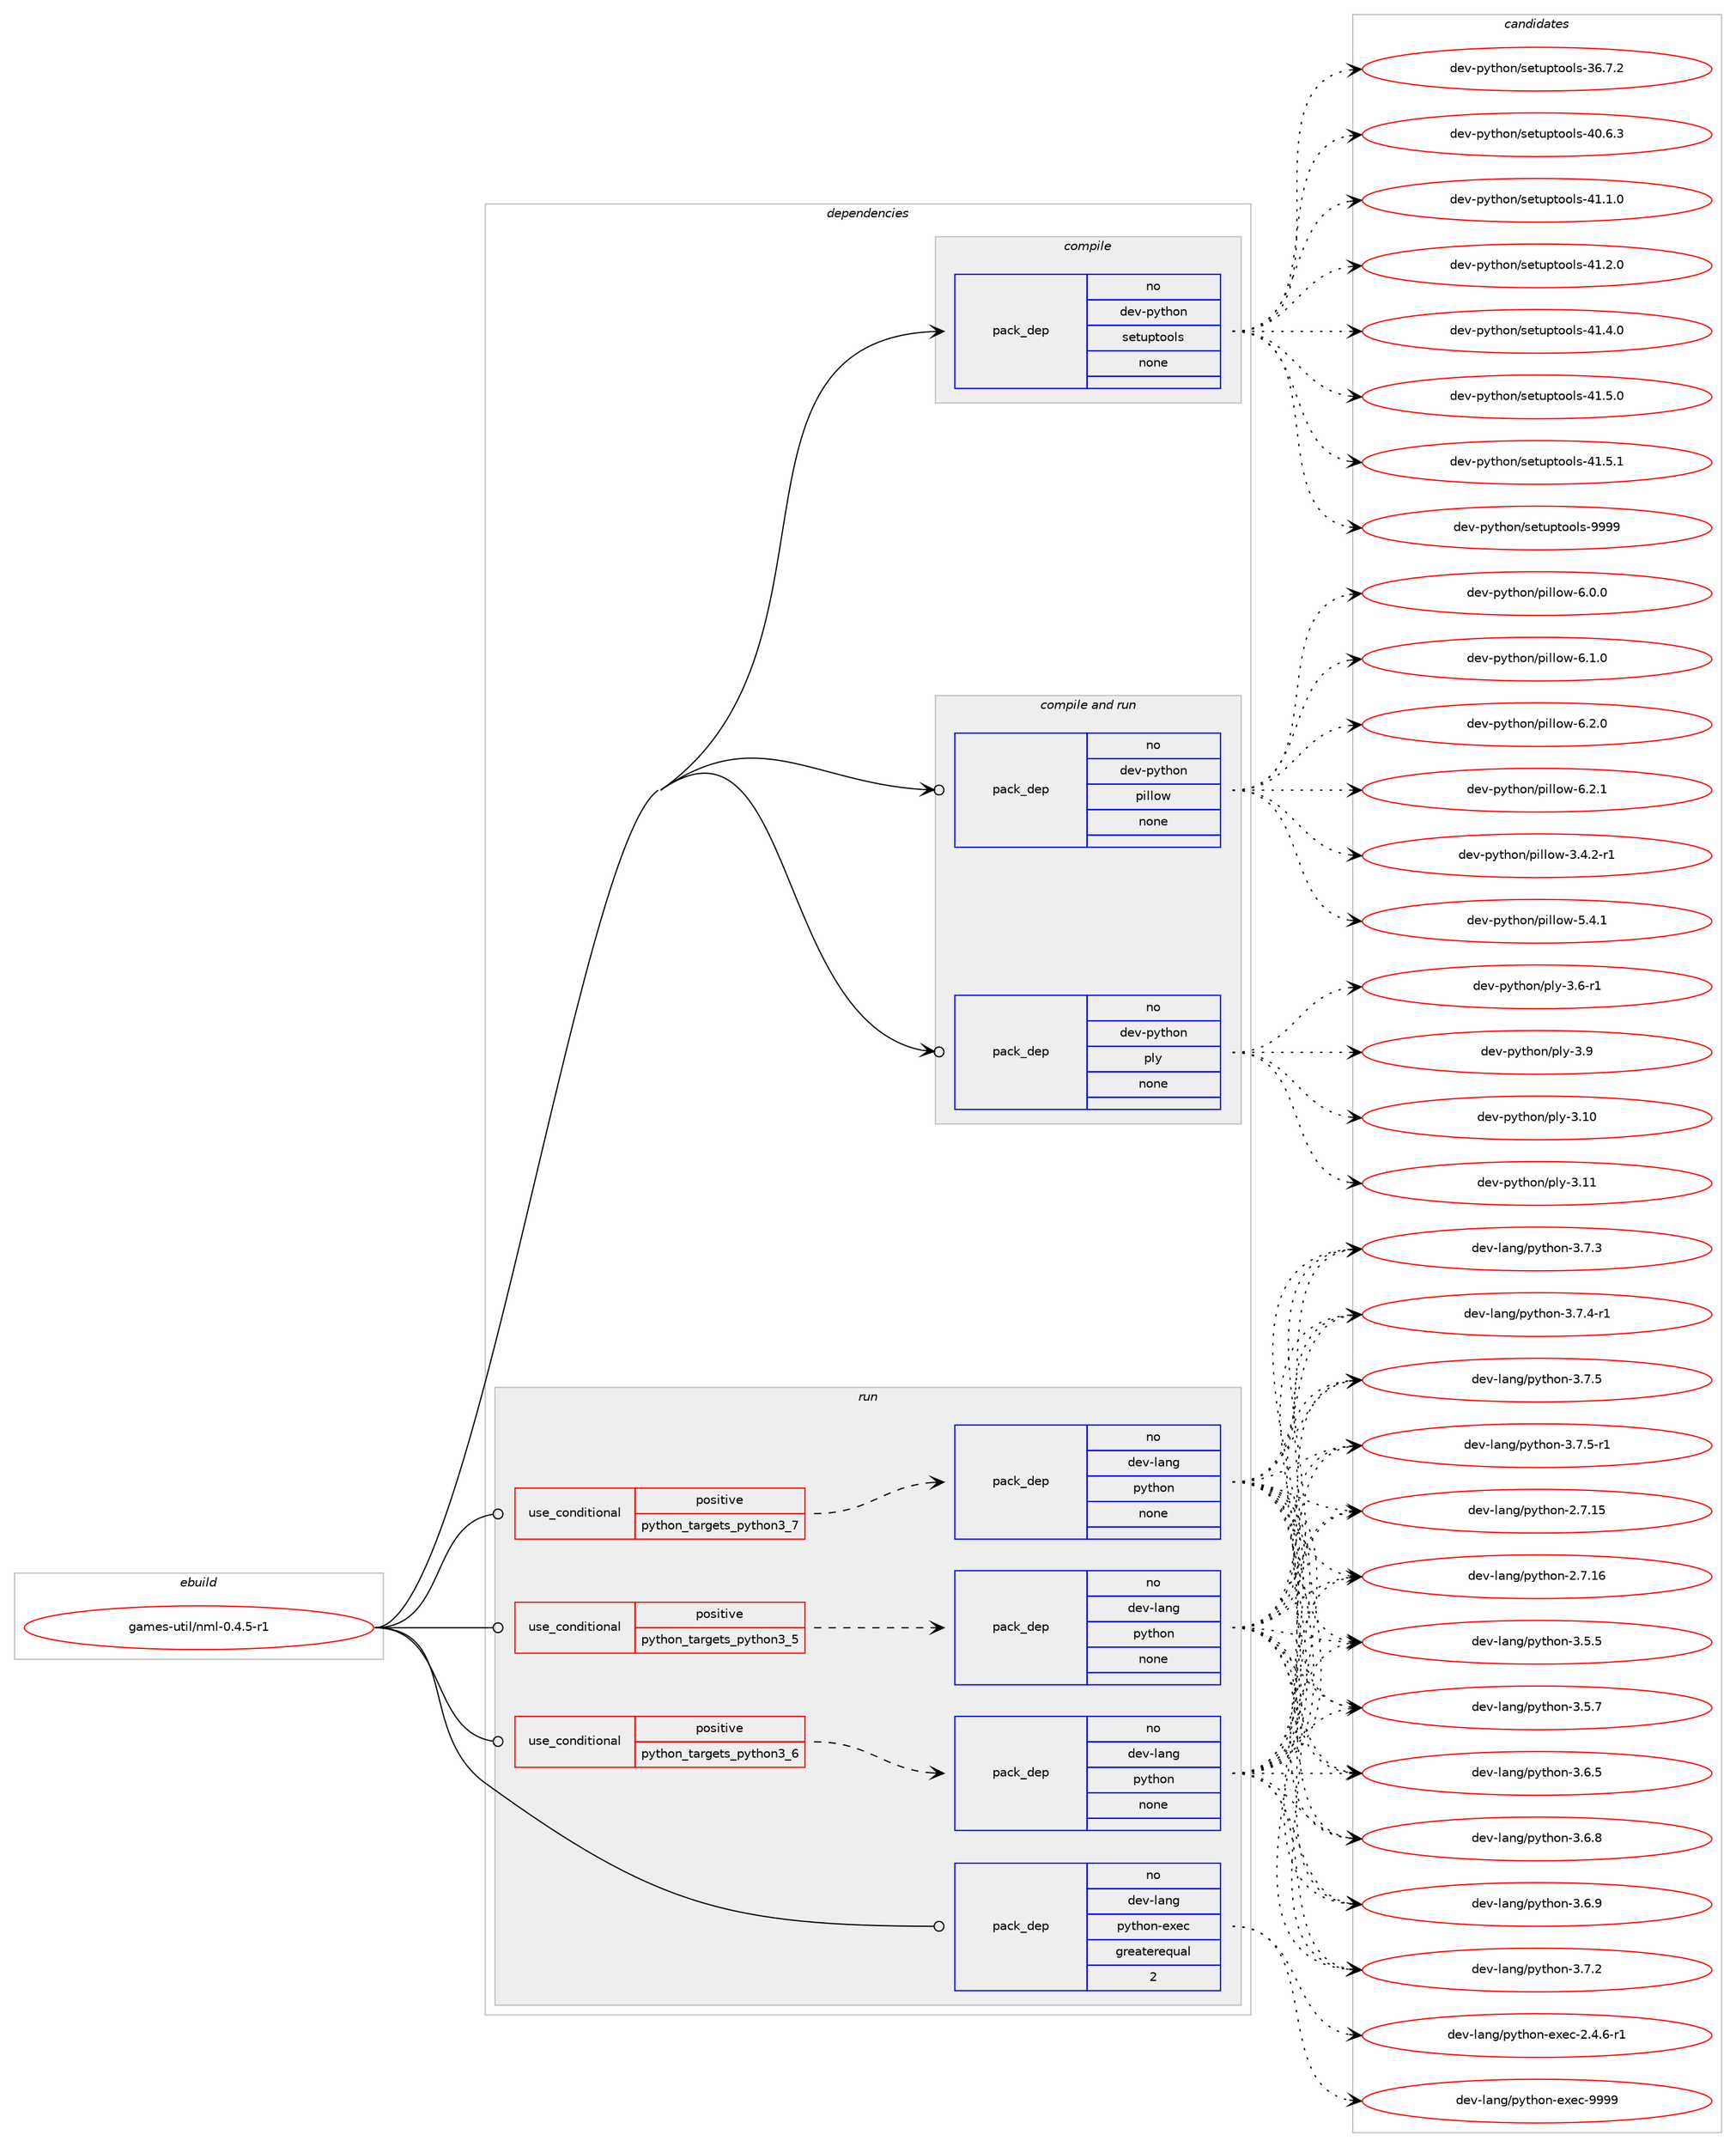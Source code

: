 digraph prolog {

# *************
# Graph options
# *************

newrank=true;
concentrate=true;
compound=true;
graph [rankdir=LR,fontname=Helvetica,fontsize=10,ranksep=1.5];#, ranksep=2.5, nodesep=0.2];
edge  [arrowhead=vee];
node  [fontname=Helvetica,fontsize=10];

# **********
# The ebuild
# **********

subgraph cluster_leftcol {
color=gray;
rank=same;
label=<<i>ebuild</i>>;
id [label="games-util/nml-0.4.5-r1", color=red, width=4, href="../games-util/nml-0.4.5-r1.svg"];
}

# ****************
# The dependencies
# ****************

subgraph cluster_midcol {
color=gray;
label=<<i>dependencies</i>>;
subgraph cluster_compile {
fillcolor="#eeeeee";
style=filled;
label=<<i>compile</i>>;
subgraph pack546599 {
dependency744526 [label=<<TABLE BORDER="0" CELLBORDER="1" CELLSPACING="0" CELLPADDING="4" WIDTH="220"><TR><TD ROWSPAN="6" CELLPADDING="30">pack_dep</TD></TR><TR><TD WIDTH="110">no</TD></TR><TR><TD>dev-python</TD></TR><TR><TD>setuptools</TD></TR><TR><TD>none</TD></TR><TR><TD></TD></TR></TABLE>>, shape=none, color=blue];
}
id:e -> dependency744526:w [weight=20,style="solid",arrowhead="vee"];
}
subgraph cluster_compileandrun {
fillcolor="#eeeeee";
style=filled;
label=<<i>compile and run</i>>;
subgraph pack546600 {
dependency744527 [label=<<TABLE BORDER="0" CELLBORDER="1" CELLSPACING="0" CELLPADDING="4" WIDTH="220"><TR><TD ROWSPAN="6" CELLPADDING="30">pack_dep</TD></TR><TR><TD WIDTH="110">no</TD></TR><TR><TD>dev-python</TD></TR><TR><TD>pillow</TD></TR><TR><TD>none</TD></TR><TR><TD></TD></TR></TABLE>>, shape=none, color=blue];
}
id:e -> dependency744527:w [weight=20,style="solid",arrowhead="odotvee"];
subgraph pack546601 {
dependency744528 [label=<<TABLE BORDER="0" CELLBORDER="1" CELLSPACING="0" CELLPADDING="4" WIDTH="220"><TR><TD ROWSPAN="6" CELLPADDING="30">pack_dep</TD></TR><TR><TD WIDTH="110">no</TD></TR><TR><TD>dev-python</TD></TR><TR><TD>ply</TD></TR><TR><TD>none</TD></TR><TR><TD></TD></TR></TABLE>>, shape=none, color=blue];
}
id:e -> dependency744528:w [weight=20,style="solid",arrowhead="odotvee"];
}
subgraph cluster_run {
fillcolor="#eeeeee";
style=filled;
label=<<i>run</i>>;
subgraph cond185395 {
dependency744529 [label=<<TABLE BORDER="0" CELLBORDER="1" CELLSPACING="0" CELLPADDING="4"><TR><TD ROWSPAN="3" CELLPADDING="10">use_conditional</TD></TR><TR><TD>positive</TD></TR><TR><TD>python_targets_python3_5</TD></TR></TABLE>>, shape=none, color=red];
subgraph pack546602 {
dependency744530 [label=<<TABLE BORDER="0" CELLBORDER="1" CELLSPACING="0" CELLPADDING="4" WIDTH="220"><TR><TD ROWSPAN="6" CELLPADDING="30">pack_dep</TD></TR><TR><TD WIDTH="110">no</TD></TR><TR><TD>dev-lang</TD></TR><TR><TD>python</TD></TR><TR><TD>none</TD></TR><TR><TD></TD></TR></TABLE>>, shape=none, color=blue];
}
dependency744529:e -> dependency744530:w [weight=20,style="dashed",arrowhead="vee"];
}
id:e -> dependency744529:w [weight=20,style="solid",arrowhead="odot"];
subgraph cond185396 {
dependency744531 [label=<<TABLE BORDER="0" CELLBORDER="1" CELLSPACING="0" CELLPADDING="4"><TR><TD ROWSPAN="3" CELLPADDING="10">use_conditional</TD></TR><TR><TD>positive</TD></TR><TR><TD>python_targets_python3_6</TD></TR></TABLE>>, shape=none, color=red];
subgraph pack546603 {
dependency744532 [label=<<TABLE BORDER="0" CELLBORDER="1" CELLSPACING="0" CELLPADDING="4" WIDTH="220"><TR><TD ROWSPAN="6" CELLPADDING="30">pack_dep</TD></TR><TR><TD WIDTH="110">no</TD></TR><TR><TD>dev-lang</TD></TR><TR><TD>python</TD></TR><TR><TD>none</TD></TR><TR><TD></TD></TR></TABLE>>, shape=none, color=blue];
}
dependency744531:e -> dependency744532:w [weight=20,style="dashed",arrowhead="vee"];
}
id:e -> dependency744531:w [weight=20,style="solid",arrowhead="odot"];
subgraph cond185397 {
dependency744533 [label=<<TABLE BORDER="0" CELLBORDER="1" CELLSPACING="0" CELLPADDING="4"><TR><TD ROWSPAN="3" CELLPADDING="10">use_conditional</TD></TR><TR><TD>positive</TD></TR><TR><TD>python_targets_python3_7</TD></TR></TABLE>>, shape=none, color=red];
subgraph pack546604 {
dependency744534 [label=<<TABLE BORDER="0" CELLBORDER="1" CELLSPACING="0" CELLPADDING="4" WIDTH="220"><TR><TD ROWSPAN="6" CELLPADDING="30">pack_dep</TD></TR><TR><TD WIDTH="110">no</TD></TR><TR><TD>dev-lang</TD></TR><TR><TD>python</TD></TR><TR><TD>none</TD></TR><TR><TD></TD></TR></TABLE>>, shape=none, color=blue];
}
dependency744533:e -> dependency744534:w [weight=20,style="dashed",arrowhead="vee"];
}
id:e -> dependency744533:w [weight=20,style="solid",arrowhead="odot"];
subgraph pack546605 {
dependency744535 [label=<<TABLE BORDER="0" CELLBORDER="1" CELLSPACING="0" CELLPADDING="4" WIDTH="220"><TR><TD ROWSPAN="6" CELLPADDING="30">pack_dep</TD></TR><TR><TD WIDTH="110">no</TD></TR><TR><TD>dev-lang</TD></TR><TR><TD>python-exec</TD></TR><TR><TD>greaterequal</TD></TR><TR><TD>2</TD></TR></TABLE>>, shape=none, color=blue];
}
id:e -> dependency744535:w [weight=20,style="solid",arrowhead="odot"];
}
}

# **************
# The candidates
# **************

subgraph cluster_choices {
rank=same;
color=gray;
label=<<i>candidates</i>>;

subgraph choice546599 {
color=black;
nodesep=1;
choice100101118451121211161041111104711510111611711211611111110811545515446554650 [label="dev-python/setuptools-36.7.2", color=red, width=4,href="../dev-python/setuptools-36.7.2.svg"];
choice100101118451121211161041111104711510111611711211611111110811545524846544651 [label="dev-python/setuptools-40.6.3", color=red, width=4,href="../dev-python/setuptools-40.6.3.svg"];
choice100101118451121211161041111104711510111611711211611111110811545524946494648 [label="dev-python/setuptools-41.1.0", color=red, width=4,href="../dev-python/setuptools-41.1.0.svg"];
choice100101118451121211161041111104711510111611711211611111110811545524946504648 [label="dev-python/setuptools-41.2.0", color=red, width=4,href="../dev-python/setuptools-41.2.0.svg"];
choice100101118451121211161041111104711510111611711211611111110811545524946524648 [label="dev-python/setuptools-41.4.0", color=red, width=4,href="../dev-python/setuptools-41.4.0.svg"];
choice100101118451121211161041111104711510111611711211611111110811545524946534648 [label="dev-python/setuptools-41.5.0", color=red, width=4,href="../dev-python/setuptools-41.5.0.svg"];
choice100101118451121211161041111104711510111611711211611111110811545524946534649 [label="dev-python/setuptools-41.5.1", color=red, width=4,href="../dev-python/setuptools-41.5.1.svg"];
choice10010111845112121116104111110471151011161171121161111111081154557575757 [label="dev-python/setuptools-9999", color=red, width=4,href="../dev-python/setuptools-9999.svg"];
dependency744526:e -> choice100101118451121211161041111104711510111611711211611111110811545515446554650:w [style=dotted,weight="100"];
dependency744526:e -> choice100101118451121211161041111104711510111611711211611111110811545524846544651:w [style=dotted,weight="100"];
dependency744526:e -> choice100101118451121211161041111104711510111611711211611111110811545524946494648:w [style=dotted,weight="100"];
dependency744526:e -> choice100101118451121211161041111104711510111611711211611111110811545524946504648:w [style=dotted,weight="100"];
dependency744526:e -> choice100101118451121211161041111104711510111611711211611111110811545524946524648:w [style=dotted,weight="100"];
dependency744526:e -> choice100101118451121211161041111104711510111611711211611111110811545524946534648:w [style=dotted,weight="100"];
dependency744526:e -> choice100101118451121211161041111104711510111611711211611111110811545524946534649:w [style=dotted,weight="100"];
dependency744526:e -> choice10010111845112121116104111110471151011161171121161111111081154557575757:w [style=dotted,weight="100"];
}
subgraph choice546600 {
color=black;
nodesep=1;
choice10010111845112121116104111110471121051081081111194551465246504511449 [label="dev-python/pillow-3.4.2-r1", color=red, width=4,href="../dev-python/pillow-3.4.2-r1.svg"];
choice1001011184511212111610411111047112105108108111119455346524649 [label="dev-python/pillow-5.4.1", color=red, width=4,href="../dev-python/pillow-5.4.1.svg"];
choice1001011184511212111610411111047112105108108111119455446484648 [label="dev-python/pillow-6.0.0", color=red, width=4,href="../dev-python/pillow-6.0.0.svg"];
choice1001011184511212111610411111047112105108108111119455446494648 [label="dev-python/pillow-6.1.0", color=red, width=4,href="../dev-python/pillow-6.1.0.svg"];
choice1001011184511212111610411111047112105108108111119455446504648 [label="dev-python/pillow-6.2.0", color=red, width=4,href="../dev-python/pillow-6.2.0.svg"];
choice1001011184511212111610411111047112105108108111119455446504649 [label="dev-python/pillow-6.2.1", color=red, width=4,href="../dev-python/pillow-6.2.1.svg"];
dependency744527:e -> choice10010111845112121116104111110471121051081081111194551465246504511449:w [style=dotted,weight="100"];
dependency744527:e -> choice1001011184511212111610411111047112105108108111119455346524649:w [style=dotted,weight="100"];
dependency744527:e -> choice1001011184511212111610411111047112105108108111119455446484648:w [style=dotted,weight="100"];
dependency744527:e -> choice1001011184511212111610411111047112105108108111119455446494648:w [style=dotted,weight="100"];
dependency744527:e -> choice1001011184511212111610411111047112105108108111119455446504648:w [style=dotted,weight="100"];
dependency744527:e -> choice1001011184511212111610411111047112105108108111119455446504649:w [style=dotted,weight="100"];
}
subgraph choice546601 {
color=black;
nodesep=1;
choice10010111845112121116104111110471121081214551464948 [label="dev-python/ply-3.10", color=red, width=4,href="../dev-python/ply-3.10.svg"];
choice10010111845112121116104111110471121081214551464949 [label="dev-python/ply-3.11", color=red, width=4,href="../dev-python/ply-3.11.svg"];
choice1001011184511212111610411111047112108121455146544511449 [label="dev-python/ply-3.6-r1", color=red, width=4,href="../dev-python/ply-3.6-r1.svg"];
choice100101118451121211161041111104711210812145514657 [label="dev-python/ply-3.9", color=red, width=4,href="../dev-python/ply-3.9.svg"];
dependency744528:e -> choice10010111845112121116104111110471121081214551464948:w [style=dotted,weight="100"];
dependency744528:e -> choice10010111845112121116104111110471121081214551464949:w [style=dotted,weight="100"];
dependency744528:e -> choice1001011184511212111610411111047112108121455146544511449:w [style=dotted,weight="100"];
dependency744528:e -> choice100101118451121211161041111104711210812145514657:w [style=dotted,weight="100"];
}
subgraph choice546602 {
color=black;
nodesep=1;
choice10010111845108971101034711212111610411111045504655464953 [label="dev-lang/python-2.7.15", color=red, width=4,href="../dev-lang/python-2.7.15.svg"];
choice10010111845108971101034711212111610411111045504655464954 [label="dev-lang/python-2.7.16", color=red, width=4,href="../dev-lang/python-2.7.16.svg"];
choice100101118451089711010347112121116104111110455146534653 [label="dev-lang/python-3.5.5", color=red, width=4,href="../dev-lang/python-3.5.5.svg"];
choice100101118451089711010347112121116104111110455146534655 [label="dev-lang/python-3.5.7", color=red, width=4,href="../dev-lang/python-3.5.7.svg"];
choice100101118451089711010347112121116104111110455146544653 [label="dev-lang/python-3.6.5", color=red, width=4,href="../dev-lang/python-3.6.5.svg"];
choice100101118451089711010347112121116104111110455146544656 [label="dev-lang/python-3.6.8", color=red, width=4,href="../dev-lang/python-3.6.8.svg"];
choice100101118451089711010347112121116104111110455146544657 [label="dev-lang/python-3.6.9", color=red, width=4,href="../dev-lang/python-3.6.9.svg"];
choice100101118451089711010347112121116104111110455146554650 [label="dev-lang/python-3.7.2", color=red, width=4,href="../dev-lang/python-3.7.2.svg"];
choice100101118451089711010347112121116104111110455146554651 [label="dev-lang/python-3.7.3", color=red, width=4,href="../dev-lang/python-3.7.3.svg"];
choice1001011184510897110103471121211161041111104551465546524511449 [label="dev-lang/python-3.7.4-r1", color=red, width=4,href="../dev-lang/python-3.7.4-r1.svg"];
choice100101118451089711010347112121116104111110455146554653 [label="dev-lang/python-3.7.5", color=red, width=4,href="../dev-lang/python-3.7.5.svg"];
choice1001011184510897110103471121211161041111104551465546534511449 [label="dev-lang/python-3.7.5-r1", color=red, width=4,href="../dev-lang/python-3.7.5-r1.svg"];
dependency744530:e -> choice10010111845108971101034711212111610411111045504655464953:w [style=dotted,weight="100"];
dependency744530:e -> choice10010111845108971101034711212111610411111045504655464954:w [style=dotted,weight="100"];
dependency744530:e -> choice100101118451089711010347112121116104111110455146534653:w [style=dotted,weight="100"];
dependency744530:e -> choice100101118451089711010347112121116104111110455146534655:w [style=dotted,weight="100"];
dependency744530:e -> choice100101118451089711010347112121116104111110455146544653:w [style=dotted,weight="100"];
dependency744530:e -> choice100101118451089711010347112121116104111110455146544656:w [style=dotted,weight="100"];
dependency744530:e -> choice100101118451089711010347112121116104111110455146544657:w [style=dotted,weight="100"];
dependency744530:e -> choice100101118451089711010347112121116104111110455146554650:w [style=dotted,weight="100"];
dependency744530:e -> choice100101118451089711010347112121116104111110455146554651:w [style=dotted,weight="100"];
dependency744530:e -> choice1001011184510897110103471121211161041111104551465546524511449:w [style=dotted,weight="100"];
dependency744530:e -> choice100101118451089711010347112121116104111110455146554653:w [style=dotted,weight="100"];
dependency744530:e -> choice1001011184510897110103471121211161041111104551465546534511449:w [style=dotted,weight="100"];
}
subgraph choice546603 {
color=black;
nodesep=1;
choice10010111845108971101034711212111610411111045504655464953 [label="dev-lang/python-2.7.15", color=red, width=4,href="../dev-lang/python-2.7.15.svg"];
choice10010111845108971101034711212111610411111045504655464954 [label="dev-lang/python-2.7.16", color=red, width=4,href="../dev-lang/python-2.7.16.svg"];
choice100101118451089711010347112121116104111110455146534653 [label="dev-lang/python-3.5.5", color=red, width=4,href="../dev-lang/python-3.5.5.svg"];
choice100101118451089711010347112121116104111110455146534655 [label="dev-lang/python-3.5.7", color=red, width=4,href="../dev-lang/python-3.5.7.svg"];
choice100101118451089711010347112121116104111110455146544653 [label="dev-lang/python-3.6.5", color=red, width=4,href="../dev-lang/python-3.6.5.svg"];
choice100101118451089711010347112121116104111110455146544656 [label="dev-lang/python-3.6.8", color=red, width=4,href="../dev-lang/python-3.6.8.svg"];
choice100101118451089711010347112121116104111110455146544657 [label="dev-lang/python-3.6.9", color=red, width=4,href="../dev-lang/python-3.6.9.svg"];
choice100101118451089711010347112121116104111110455146554650 [label="dev-lang/python-3.7.2", color=red, width=4,href="../dev-lang/python-3.7.2.svg"];
choice100101118451089711010347112121116104111110455146554651 [label="dev-lang/python-3.7.3", color=red, width=4,href="../dev-lang/python-3.7.3.svg"];
choice1001011184510897110103471121211161041111104551465546524511449 [label="dev-lang/python-3.7.4-r1", color=red, width=4,href="../dev-lang/python-3.7.4-r1.svg"];
choice100101118451089711010347112121116104111110455146554653 [label="dev-lang/python-3.7.5", color=red, width=4,href="../dev-lang/python-3.7.5.svg"];
choice1001011184510897110103471121211161041111104551465546534511449 [label="dev-lang/python-3.7.5-r1", color=red, width=4,href="../dev-lang/python-3.7.5-r1.svg"];
dependency744532:e -> choice10010111845108971101034711212111610411111045504655464953:w [style=dotted,weight="100"];
dependency744532:e -> choice10010111845108971101034711212111610411111045504655464954:w [style=dotted,weight="100"];
dependency744532:e -> choice100101118451089711010347112121116104111110455146534653:w [style=dotted,weight="100"];
dependency744532:e -> choice100101118451089711010347112121116104111110455146534655:w [style=dotted,weight="100"];
dependency744532:e -> choice100101118451089711010347112121116104111110455146544653:w [style=dotted,weight="100"];
dependency744532:e -> choice100101118451089711010347112121116104111110455146544656:w [style=dotted,weight="100"];
dependency744532:e -> choice100101118451089711010347112121116104111110455146544657:w [style=dotted,weight="100"];
dependency744532:e -> choice100101118451089711010347112121116104111110455146554650:w [style=dotted,weight="100"];
dependency744532:e -> choice100101118451089711010347112121116104111110455146554651:w [style=dotted,weight="100"];
dependency744532:e -> choice1001011184510897110103471121211161041111104551465546524511449:w [style=dotted,weight="100"];
dependency744532:e -> choice100101118451089711010347112121116104111110455146554653:w [style=dotted,weight="100"];
dependency744532:e -> choice1001011184510897110103471121211161041111104551465546534511449:w [style=dotted,weight="100"];
}
subgraph choice546604 {
color=black;
nodesep=1;
choice10010111845108971101034711212111610411111045504655464953 [label="dev-lang/python-2.7.15", color=red, width=4,href="../dev-lang/python-2.7.15.svg"];
choice10010111845108971101034711212111610411111045504655464954 [label="dev-lang/python-2.7.16", color=red, width=4,href="../dev-lang/python-2.7.16.svg"];
choice100101118451089711010347112121116104111110455146534653 [label="dev-lang/python-3.5.5", color=red, width=4,href="../dev-lang/python-3.5.5.svg"];
choice100101118451089711010347112121116104111110455146534655 [label="dev-lang/python-3.5.7", color=red, width=4,href="../dev-lang/python-3.5.7.svg"];
choice100101118451089711010347112121116104111110455146544653 [label="dev-lang/python-3.6.5", color=red, width=4,href="../dev-lang/python-3.6.5.svg"];
choice100101118451089711010347112121116104111110455146544656 [label="dev-lang/python-3.6.8", color=red, width=4,href="../dev-lang/python-3.6.8.svg"];
choice100101118451089711010347112121116104111110455146544657 [label="dev-lang/python-3.6.9", color=red, width=4,href="../dev-lang/python-3.6.9.svg"];
choice100101118451089711010347112121116104111110455146554650 [label="dev-lang/python-3.7.2", color=red, width=4,href="../dev-lang/python-3.7.2.svg"];
choice100101118451089711010347112121116104111110455146554651 [label="dev-lang/python-3.7.3", color=red, width=4,href="../dev-lang/python-3.7.3.svg"];
choice1001011184510897110103471121211161041111104551465546524511449 [label="dev-lang/python-3.7.4-r1", color=red, width=4,href="../dev-lang/python-3.7.4-r1.svg"];
choice100101118451089711010347112121116104111110455146554653 [label="dev-lang/python-3.7.5", color=red, width=4,href="../dev-lang/python-3.7.5.svg"];
choice1001011184510897110103471121211161041111104551465546534511449 [label="dev-lang/python-3.7.5-r1", color=red, width=4,href="../dev-lang/python-3.7.5-r1.svg"];
dependency744534:e -> choice10010111845108971101034711212111610411111045504655464953:w [style=dotted,weight="100"];
dependency744534:e -> choice10010111845108971101034711212111610411111045504655464954:w [style=dotted,weight="100"];
dependency744534:e -> choice100101118451089711010347112121116104111110455146534653:w [style=dotted,weight="100"];
dependency744534:e -> choice100101118451089711010347112121116104111110455146534655:w [style=dotted,weight="100"];
dependency744534:e -> choice100101118451089711010347112121116104111110455146544653:w [style=dotted,weight="100"];
dependency744534:e -> choice100101118451089711010347112121116104111110455146544656:w [style=dotted,weight="100"];
dependency744534:e -> choice100101118451089711010347112121116104111110455146544657:w [style=dotted,weight="100"];
dependency744534:e -> choice100101118451089711010347112121116104111110455146554650:w [style=dotted,weight="100"];
dependency744534:e -> choice100101118451089711010347112121116104111110455146554651:w [style=dotted,weight="100"];
dependency744534:e -> choice1001011184510897110103471121211161041111104551465546524511449:w [style=dotted,weight="100"];
dependency744534:e -> choice100101118451089711010347112121116104111110455146554653:w [style=dotted,weight="100"];
dependency744534:e -> choice1001011184510897110103471121211161041111104551465546534511449:w [style=dotted,weight="100"];
}
subgraph choice546605 {
color=black;
nodesep=1;
choice10010111845108971101034711212111610411111045101120101994550465246544511449 [label="dev-lang/python-exec-2.4.6-r1", color=red, width=4,href="../dev-lang/python-exec-2.4.6-r1.svg"];
choice10010111845108971101034711212111610411111045101120101994557575757 [label="dev-lang/python-exec-9999", color=red, width=4,href="../dev-lang/python-exec-9999.svg"];
dependency744535:e -> choice10010111845108971101034711212111610411111045101120101994550465246544511449:w [style=dotted,weight="100"];
dependency744535:e -> choice10010111845108971101034711212111610411111045101120101994557575757:w [style=dotted,weight="100"];
}
}

}
